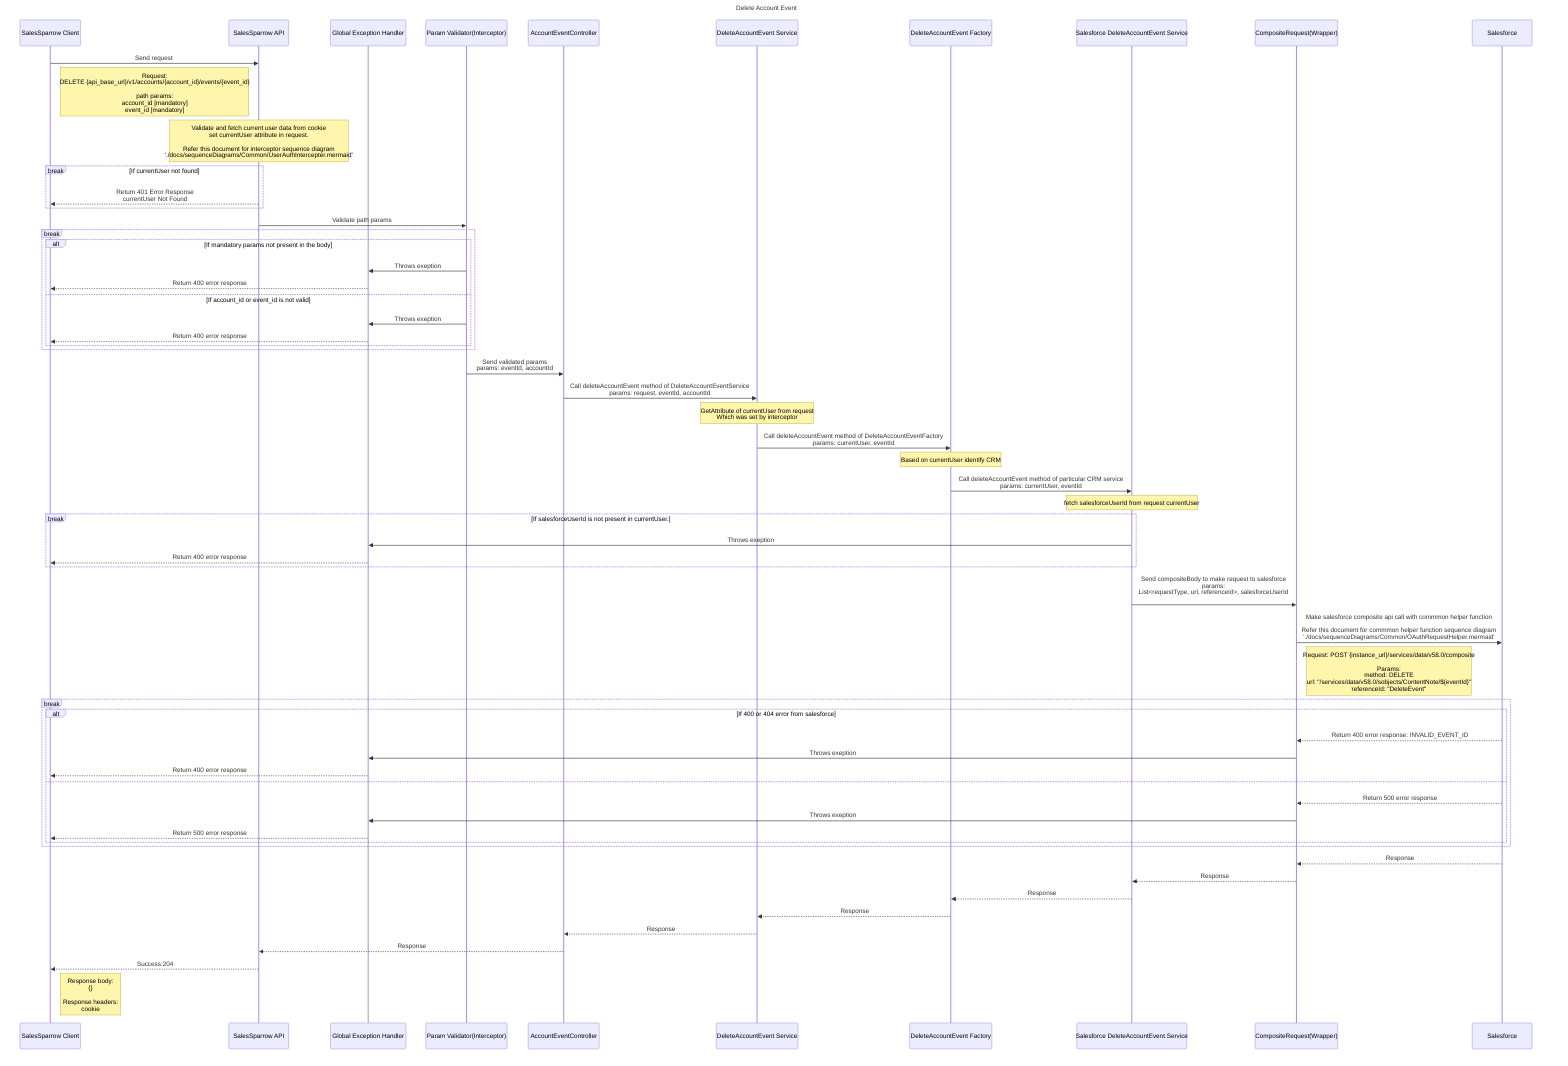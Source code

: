 sequenceDiagram
  title Delete Account Event
    participant ui as SalesSparrow Client
    participant api as SalesSparrow API
    participant exceptionHandler as Global Exception Handler
    participant validator as Param Validator(Interceptor)
    participant controller as AccountEventController
    participant service as DeleteAccountEvent Service
    participant factory as DeleteAccountEvent Factory
    participant crm as Salesforce DeleteAccountEvent Service
    participant CompositeRequestWrapper as CompositeRequest(Wrapper)
    participant salesforce as Salesforce

    ui->>api:  Send request 
    note right of ui: Request: <br>DELETE {api_base_url}/v1/accounts/{account_id}/events/{event_id}<br><br>path params:  <br>account_id [mandatory]<br>event_id [mandatory]


    note over api: Validate and fetch current user data from cookie<br>set currentUser attribute in request.<br><br>Refer this document for interceptor sequence diagram <br> './docs/sequenceDiagrams/Common/UserAuthIntercepter.mermaid'
    break If currentUser not found
        api-->>ui: Return 401 Error Response<br>currentUser Not Found
    end

    api->>validator: Validate path params

    break 
        alt If mandatory params not present in the body
            validator->>exceptionHandler: Throws exeption
            exceptionHandler-->>ui:Return 400 error response 
        else If account_id or event_id is not valid
            validator->>exceptionHandler: Throws exeption
            exceptionHandler-->>ui:Return 400 error response 
        end
    end

    validator->>controller: Send validated params<br>params: eventId, accountId
    
    controller->>service: Call deleteAccountEvent method of DeleteAccountEventService<br> params: request, eventId, accountId
    note over service: GetAttribute of currentUser from request<br>Which was set by interceptor

    service->>factory: Call deleteAccountEvent method of DeleteAccountEventFactory<br>params: currentUser, eventId
    note over factory: Based on currentUser identify CRM

    factory->>crm: Call deleteAccountEvent method of particular CRM service<br>params: currentUser, eventId

    note over crm: fetch salesforceUserId from request currentUser
    break If salesforceUserId is not present in currentUser.
        crm->>exceptionHandler: Throws exeption
        exceptionHandler-->>ui:Return 400 error response 
    end
    crm->>CompositeRequestWrapper: Send compositeBody to make request to salesforce<br>params: <br> List<requestType, url, referenceId>, salesforceUserId <br>

    CompositeRequestWrapper->>salesforce: Make salesforce composite api call with commmon helper function<br><br>Refer this document for commmon helper function sequence diagram <br> './docs/sequenceDiagrams/Common/OAuthRequestHelper.mermaid'
    note right of CompositeRequestWrapper: Request: POST {instance_url}/services/data/v58.0/composite <br><br>Params: <br> method: DELETE<br> url: "/services/data/v58.0/sobjects/ContentNote/${eventId}"<br>referenceId: "DeleteEvent"
    
    break 
        alt If 400 or 404 error from salesforce
        salesforce-->>CompositeRequestWrapper: Return 400 error response: INVALID_EVENT_ID
        CompositeRequestWrapper->>exceptionHandler: Throws exeption
        exceptionHandler-->>ui: Return 400 error response
        else
        salesforce-->>CompositeRequestWrapper:  Return 500 error response
        CompositeRequestWrapper->>exceptionHandler: Throws exeption
        exceptionHandler-->>ui: Return 500 error response
        end
    end

    salesforce-->>CompositeRequestWrapper: Response
    CompositeRequestWrapper-->>crm: Response

    crm-->>factory: Response
    factory-->>service: Response
    service-->> controller: Response
    controller-->>api: Response

    api-->>ui: Success:204
    note right of ui: Response body: <br> {}<br><br>Response headers:<br> cookie